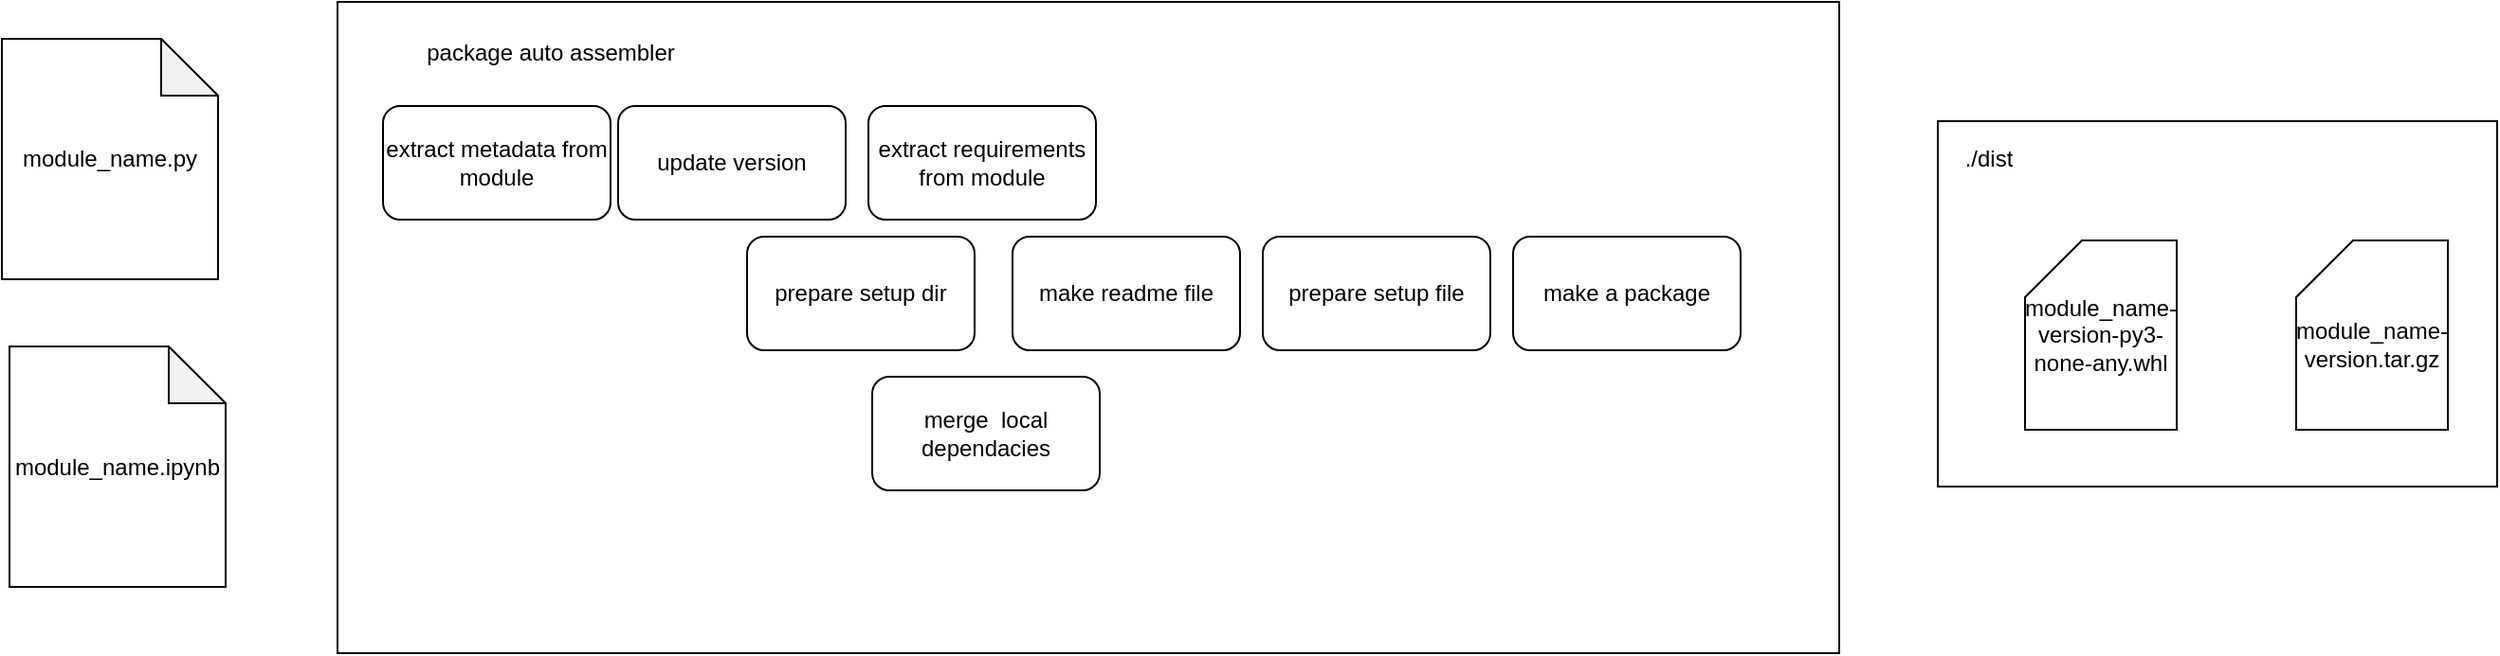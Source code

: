 <mxfile version="23.1.5" type="device">
  <diagram name="Page-1" id="WLMHj4V7T1tkh2896ld8">
    <mxGraphModel dx="1354" dy="675" grid="0" gridSize="10" guides="1" tooltips="1" connect="1" arrows="1" fold="1" page="0" pageScale="1" pageWidth="827" pageHeight="1169" math="0" shadow="0">
      <root>
        <mxCell id="0" />
        <mxCell id="1" parent="0" />
        <mxCell id="gH9P8Dfxt6CHixhxEZe5-7" value="" style="rounded=0;whiteSpace=wrap;html=1;" vertex="1" parent="1">
          <mxGeometry x="990" y="156" width="295" height="193" as="geometry" />
        </mxCell>
        <mxCell id="gH9P8Dfxt6CHixhxEZe5-1" value="" style="rounded=0;whiteSpace=wrap;html=1;" vertex="1" parent="1">
          <mxGeometry x="146" y="93" width="792" height="344" as="geometry" />
        </mxCell>
        <mxCell id="gH9P8Dfxt6CHixhxEZe5-2" value="package auto assembler" style="text;html=1;align=center;verticalAlign=middle;whiteSpace=wrap;rounded=0;" vertex="1" parent="1">
          <mxGeometry x="191" y="102" width="135" height="36" as="geometry" />
        </mxCell>
        <mxCell id="gH9P8Dfxt6CHixhxEZe5-3" value="module_name.py" style="shape=note;whiteSpace=wrap;html=1;backgroundOutline=1;darkOpacity=0.05;" vertex="1" parent="1">
          <mxGeometry x="-31" y="112.5" width="114" height="127" as="geometry" />
        </mxCell>
        <mxCell id="gH9P8Dfxt6CHixhxEZe5-4" value="module_name.ipynb" style="shape=note;whiteSpace=wrap;html=1;backgroundOutline=1;darkOpacity=0.05;" vertex="1" parent="1">
          <mxGeometry x="-27" y="275" width="114" height="127" as="geometry" />
        </mxCell>
        <mxCell id="gH9P8Dfxt6CHixhxEZe5-5" value="module_name-version-py3-none-any.whl" style="shape=card;whiteSpace=wrap;html=1;" vertex="1" parent="1">
          <mxGeometry x="1036" y="219" width="80" height="100" as="geometry" />
        </mxCell>
        <mxCell id="gH9P8Dfxt6CHixhxEZe5-6" value="" style="shape=card;whiteSpace=wrap;html=1;" vertex="1" parent="1">
          <mxGeometry x="1179" y="219" width="80" height="100" as="geometry" />
        </mxCell>
        <mxCell id="gH9P8Dfxt6CHixhxEZe5-8" value="./dist" style="text;html=1;align=center;verticalAlign=middle;whiteSpace=wrap;rounded=0;" vertex="1" parent="1">
          <mxGeometry x="987" y="161" width="60" height="30" as="geometry" />
        </mxCell>
        <mxCell id="gH9P8Dfxt6CHixhxEZe5-9" value="extract metadata from module" style="rounded=1;whiteSpace=wrap;html=1;" vertex="1" parent="1">
          <mxGeometry x="170" y="148" width="120" height="60" as="geometry" />
        </mxCell>
        <mxCell id="gH9P8Dfxt6CHixhxEZe5-10" value="update version" style="rounded=1;whiteSpace=wrap;html=1;" vertex="1" parent="1">
          <mxGeometry x="294" y="148" width="120" height="60" as="geometry" />
        </mxCell>
        <mxCell id="gH9P8Dfxt6CHixhxEZe5-11" value="prepare setup dir" style="rounded=1;whiteSpace=wrap;html=1;" vertex="1" parent="1">
          <mxGeometry x="362" y="217" width="120" height="60" as="geometry" />
        </mxCell>
        <mxCell id="gH9P8Dfxt6CHixhxEZe5-12" value="merge &amp;nbsp;local dependacies" style="rounded=1;whiteSpace=wrap;html=1;" vertex="1" parent="1">
          <mxGeometry x="428" y="291" width="120" height="60" as="geometry" />
        </mxCell>
        <mxCell id="gH9P8Dfxt6CHixhxEZe5-13" value="extract requirements from module" style="rounded=1;whiteSpace=wrap;html=1;" vertex="1" parent="1">
          <mxGeometry x="426" y="148" width="120" height="60" as="geometry" />
        </mxCell>
        <mxCell id="gH9P8Dfxt6CHixhxEZe5-14" value="make readme file" style="rounded=1;whiteSpace=wrap;html=1;" vertex="1" parent="1">
          <mxGeometry x="502" y="217" width="120" height="60" as="geometry" />
        </mxCell>
        <mxCell id="gH9P8Dfxt6CHixhxEZe5-15" value="prepare setup file" style="rounded=1;whiteSpace=wrap;html=1;" vertex="1" parent="1">
          <mxGeometry x="634" y="217" width="120" height="60" as="geometry" />
        </mxCell>
        <mxCell id="gH9P8Dfxt6CHixhxEZe5-16" value="make a package" style="rounded=1;whiteSpace=wrap;html=1;" vertex="1" parent="1">
          <mxGeometry x="766" y="217" width="120" height="60" as="geometry" />
        </mxCell>
        <mxCell id="gH9P8Dfxt6CHixhxEZe5-17" value="module_name-version.tar.gz" style="text;html=1;align=center;verticalAlign=middle;whiteSpace=wrap;rounded=0;" vertex="1" parent="1">
          <mxGeometry x="1189" y="259" width="60" height="30" as="geometry" />
        </mxCell>
      </root>
    </mxGraphModel>
  </diagram>
</mxfile>

